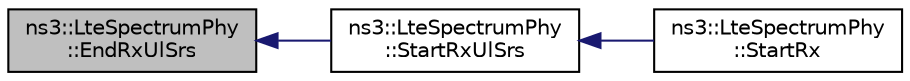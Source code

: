 digraph "ns3::LteSpectrumPhy::EndRxUlSrs"
{
  edge [fontname="Helvetica",fontsize="10",labelfontname="Helvetica",labelfontsize="10"];
  node [fontname="Helvetica",fontsize="10",shape=record];
  rankdir="LR";
  Node1 [label="ns3::LteSpectrumPhy\l::EndRxUlSrs",height=0.2,width=0.4,color="black", fillcolor="grey75", style="filled", fontcolor="black"];
  Node1 -> Node2 [dir="back",color="midnightblue",fontsize="10",style="solid"];
  Node2 [label="ns3::LteSpectrumPhy\l::StartRxUlSrs",height=0.2,width=0.4,color="black", fillcolor="white", style="filled",URL="$de/def/classns3_1_1LteSpectrumPhy.html#a3023664623c55b331bee210d6b3cc5a5"];
  Node2 -> Node3 [dir="back",color="midnightblue",fontsize="10",style="solid"];
  Node3 [label="ns3::LteSpectrumPhy\l::StartRx",height=0.2,width=0.4,color="black", fillcolor="white", style="filled",URL="$de/def/classns3_1_1LteSpectrumPhy.html#af4041e1ab1f466d1c66b8f2f1c519657"];
}
